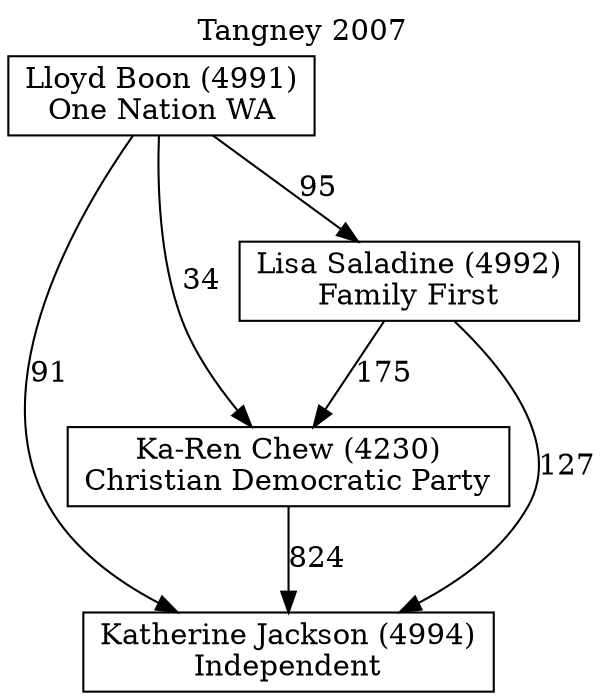 // House preference flow
digraph "Katherine Jackson (4994)_Tangney_2007" {
	graph [label="Tangney 2007" labelloc=t mclimit=10]
	node [shape=box]
	"Ka-Ren Chew (4230)" [label="Ka-Ren Chew (4230)
Christian Democratic Party"]
	"Katherine Jackson (4994)" [label="Katherine Jackson (4994)
Independent"]
	"Lisa Saladine (4992)" [label="Lisa Saladine (4992)
Family First"]
	"Lloyd Boon (4991)" [label="Lloyd Boon (4991)
One Nation WA"]
	"Ka-Ren Chew (4230)" -> "Katherine Jackson (4994)" [label=824]
	"Lisa Saladine (4992)" -> "Ka-Ren Chew (4230)" [label=175]
	"Lisa Saladine (4992)" -> "Katherine Jackson (4994)" [label=127]
	"Lloyd Boon (4991)" -> "Ka-Ren Chew (4230)" [label=34]
	"Lloyd Boon (4991)" -> "Katherine Jackson (4994)" [label=91]
	"Lloyd Boon (4991)" -> "Lisa Saladine (4992)" [label=95]
}
